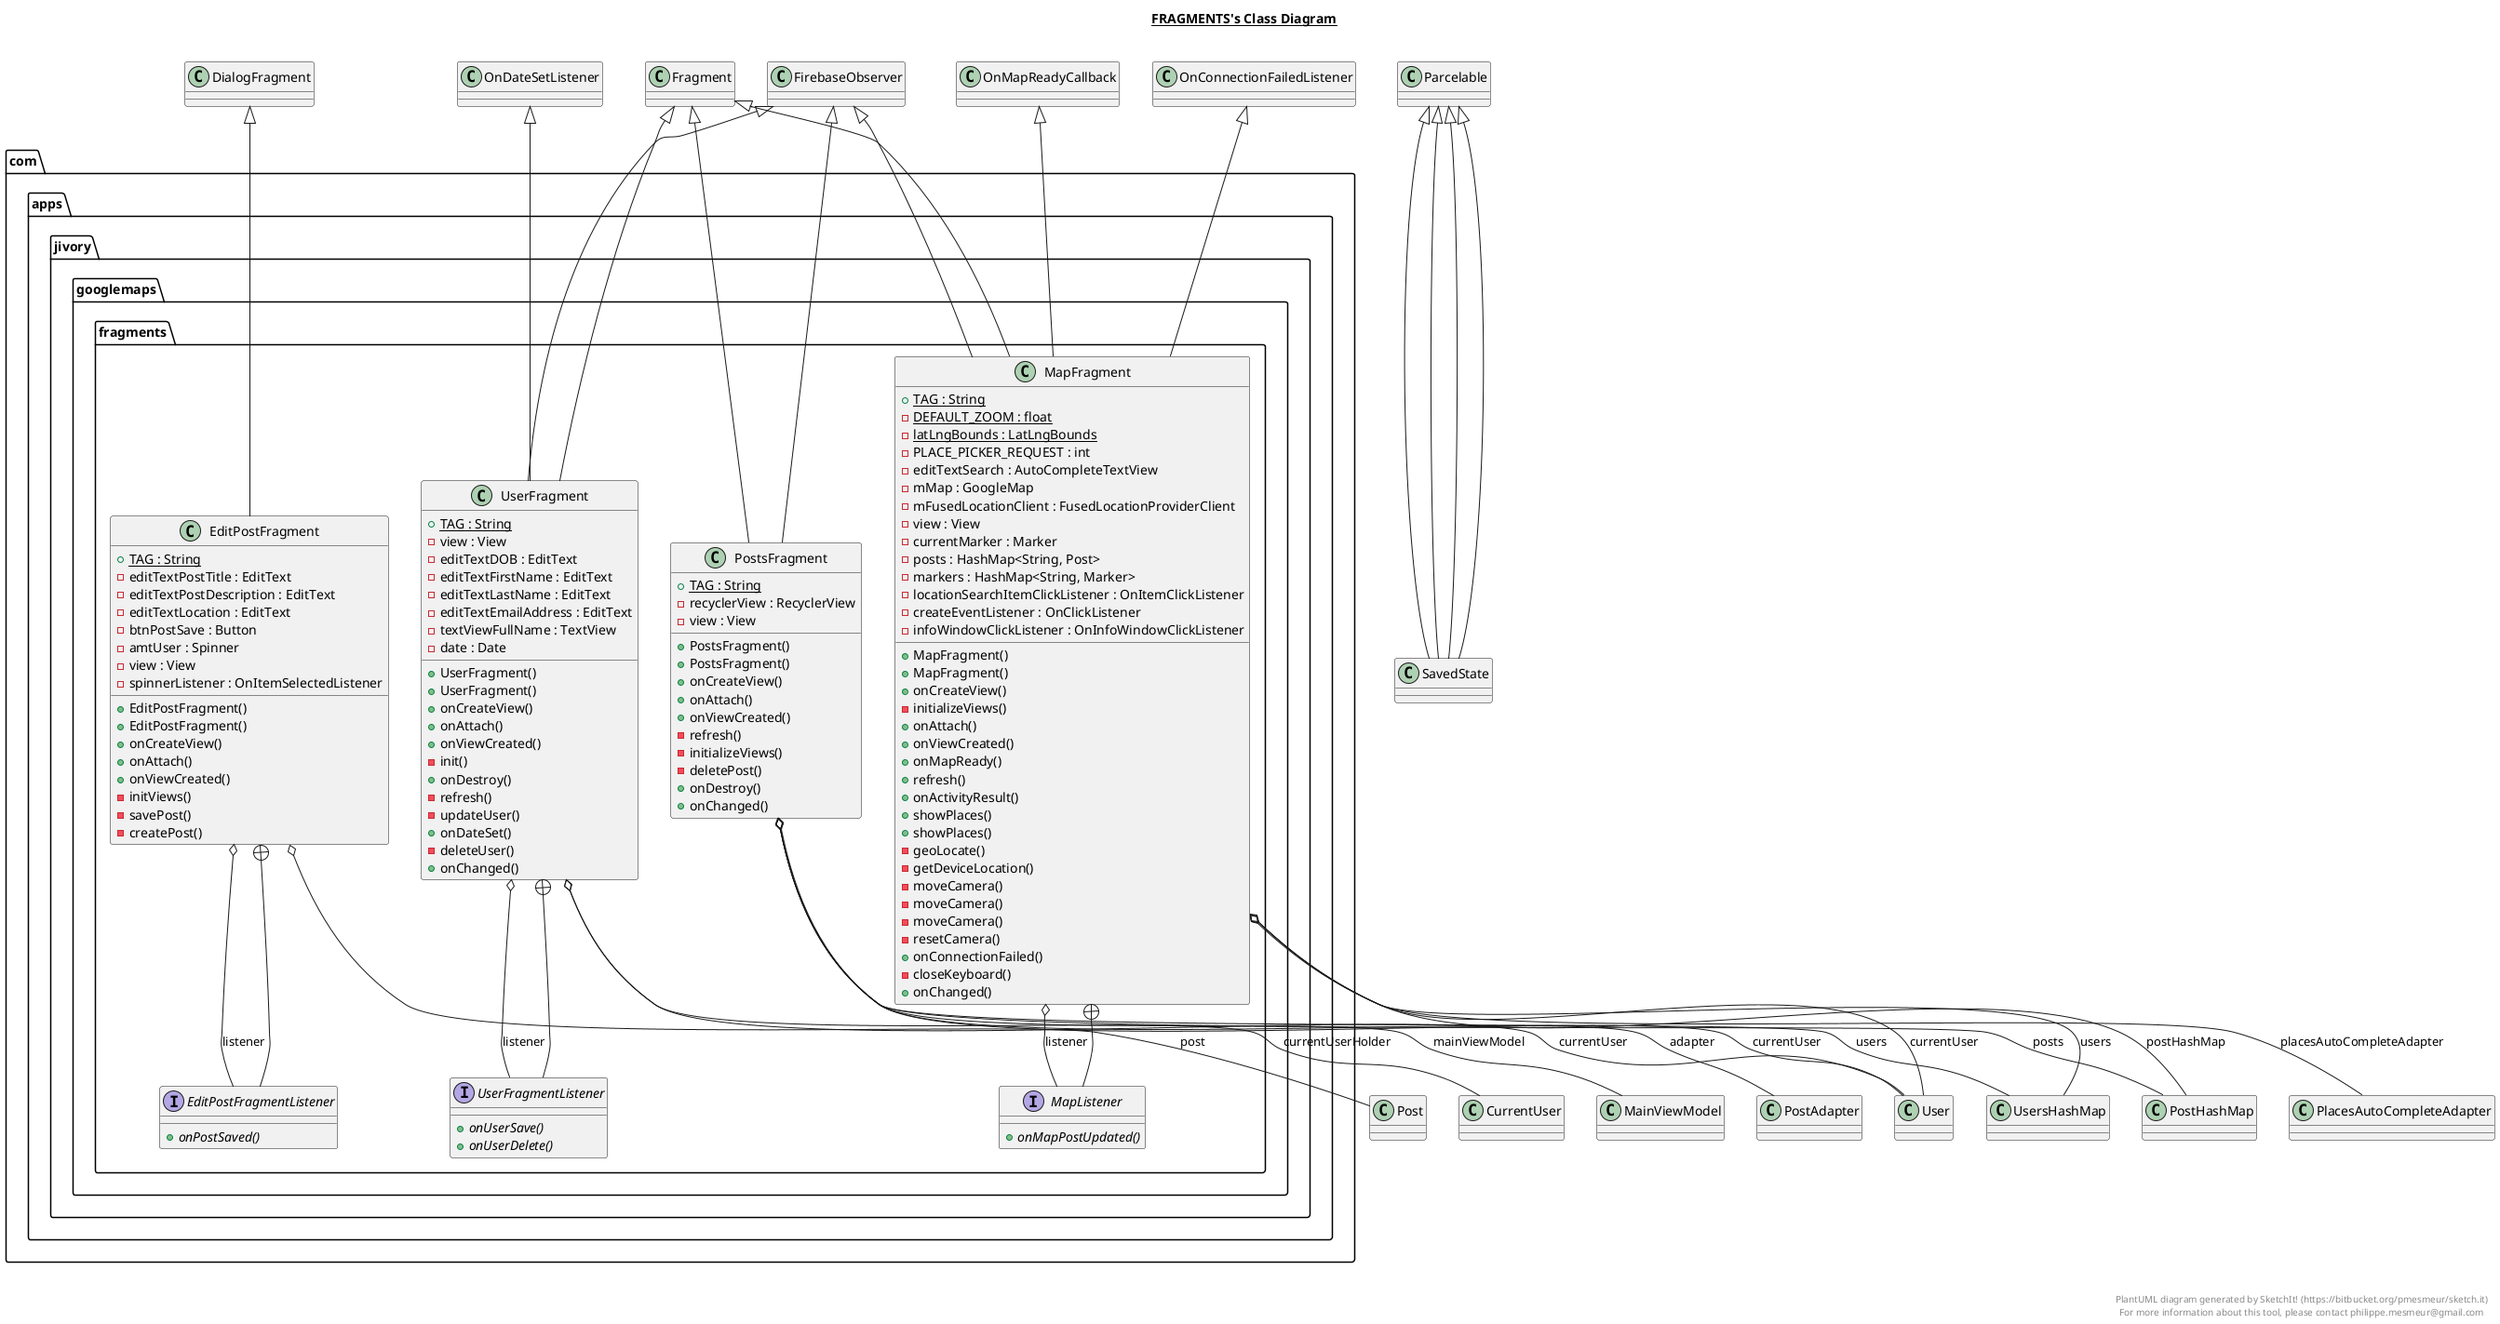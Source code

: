 @startuml

title __FRAGMENTS's Class Diagram__\n

  package com.apps.jivory.googlemaps {
    package com.apps.jivory.googlemaps.fragments {
      class EditPostFragment {
          {static} + TAG : String
          - editTextPostTitle : EditText
          - editTextPostDescription : EditText
          - editTextLocation : EditText
          - btnPostSave : Button
          - amtUser : Spinner
          - view : View
          - spinnerListener : OnItemSelectedListener
          + EditPostFragment()
          + EditPostFragment()
          + onCreateView()
          + onAttach()
          + onViewCreated()
          - initViews()
          - savePost()
          - createPost()
      }
    }
  }
  

  package com.apps.jivory.googlemaps {
    package com.apps.jivory.googlemaps.fragments {
      interface EditPostFragmentListener {
          {abstract} + onPostSaved()
      }
    }
  }
  

  package com.apps.jivory.googlemaps {
    package com.apps.jivory.googlemaps.fragments {
      class MapFragment {
          {static} + TAG : String
          {static} - DEFAULT_ZOOM : float
          {static} - latLngBounds : LatLngBounds
          - PLACE_PICKER_REQUEST : int
          - editTextSearch : AutoCompleteTextView
          - mMap : GoogleMap
          - mFusedLocationClient : FusedLocationProviderClient
          - view : View
          - currentMarker : Marker
          - posts : HashMap<String, Post>
          - markers : HashMap<String, Marker>
          - locationSearchItemClickListener : OnItemClickListener
          - createEventListener : OnClickListener
          - infoWindowClickListener : OnInfoWindowClickListener
          + MapFragment()
          + MapFragment()
          + onCreateView()
          - initializeViews()
          + onAttach()
          + onViewCreated()
          + onMapReady()
          + refresh()
          + onActivityResult()
          + showPlaces()
          + showPlaces()
          - geoLocate()
          - getDeviceLocation()
          - moveCamera()
          - moveCamera()
          - moveCamera()
          - resetCamera()
          + onConnectionFailed()
          - closeKeyboard()
          + onChanged()
      }
    }
  }
  

  package com.apps.jivory.googlemaps {
    package com.apps.jivory.googlemaps.fragments {
      interface MapListener {
          {abstract} + onMapPostUpdated()
      }
    }
  }
  

  package com.apps.jivory.googlemaps {
    package com.apps.jivory.googlemaps.fragments {
      class PostsFragment {
          {static} + TAG : String
          - recyclerView : RecyclerView
          - view : View
          + PostsFragment()
          + PostsFragment()
          + onCreateView()
          + onAttach()
          + onViewCreated()
          - refresh()
          - initializeViews()
          - deletePost()
          + onDestroy()
          + onChanged()
      }
    }
  }
  

  package com.apps.jivory.googlemaps {
    package com.apps.jivory.googlemaps.fragments {
      class UserFragment {
          {static} + TAG : String
          - view : View
          - editTextDOB : EditText
          - editTextFirstName : EditText
          - editTextLastName : EditText
          - editTextEmailAddress : EditText
          - textViewFullName : TextView
          - date : Date
          + UserFragment()
          + UserFragment()
          + onCreateView()
          + onAttach()
          + onViewCreated()
          - init()
          + onDestroy()
          - refresh()
          - updateUser()
          + onDateSet()
          - deleteUser()
          + onChanged()
      }
    }
  }
  

  package com.apps.jivory.googlemaps {
    package com.apps.jivory.googlemaps.fragments {
      interface UserFragmentListener {
          {abstract} + onUserSave()
          {abstract} + onUserDelete()
      }
    }
  }
  

  EditPostFragment -up-|> DialogFragment
  EditPostFragment o-- EditPostFragmentListener : listener
  EditPostFragment o-- Post : post
  EditPostFragment +-down- EditPostFragmentListener
  SavedState -up-|> Parcelable
  MapFragment -up-|> OnMapReadyCallback
  MapFragment -up-|> OnConnectionFailedListener
  MapFragment -up-|> FirebaseObserver
  MapFragment -up-|> Fragment
  MapFragment o-- MapListener : listener
  MapFragment o-- PlacesAutoCompleteAdapter : placesAutoCompleteAdapter
  MapFragment o-- UsersHashMap : users
  MapFragment o-- PostHashMap : postHashMap
  MapFragment o-- User : currentUser
  MapFragment +-down- MapListener
  SavedState -up-|> Parcelable
  PostsFragment -up-|> FirebaseObserver
  PostsFragment -up-|> Fragment
  PostsFragment o-- MainViewModel : mainViewModel
  PostsFragment o-- PostAdapter : adapter
  PostsFragment o-- PostHashMap : posts
  PostsFragment o-- UsersHashMap : users
  PostsFragment o-- User : currentUser
  SavedState -up-|> Parcelable
  UserFragment -up-|> OnDateSetListener
  UserFragment -up-|> FirebaseObserver
  UserFragment -up-|> Fragment
  UserFragment o-- UserFragmentListener : listener
  UserFragment o-- CurrentUser : currentUserHolder
  UserFragment o-- User : currentUser
  UserFragment +-down- UserFragmentListener
  SavedState -up-|> Parcelable


right footer


PlantUML diagram generated by SketchIt! (https://bitbucket.org/pmesmeur/sketch.it)
For more information about this tool, please contact philippe.mesmeur@gmail.com
endfooter

@enduml
